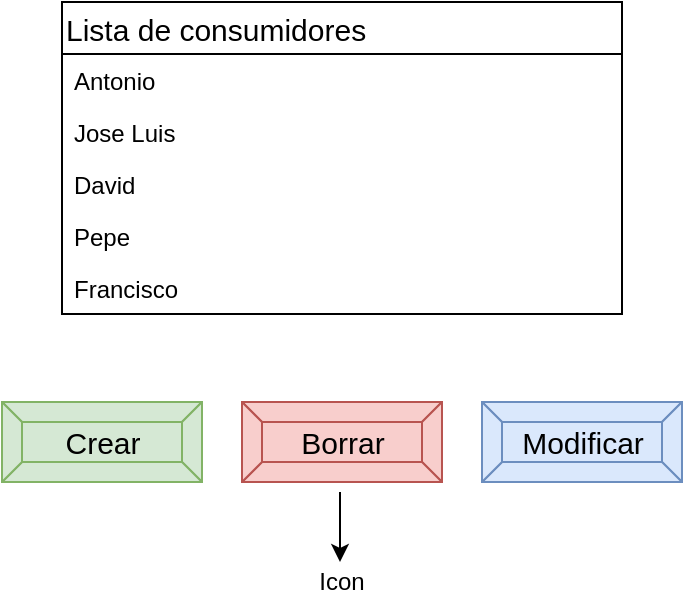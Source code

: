 <mxfile version="13.9.1" type="github" pages="9">
  <diagram id="JE7RJHUmOD-XOfDB0uFe" name="Página principal - 1">
    <mxGraphModel dx="782" dy="469" grid="1" gridSize="10" guides="1" tooltips="1" connect="1" arrows="1" fold="1" page="1" pageScale="1" pageWidth="850" pageHeight="1100" math="0" shadow="0">
      <root>
        <mxCell id="9Xrupegw-qmzZwdCUhiw-0" />
        <mxCell id="9Xrupegw-qmzZwdCUhiw-1" parent="9Xrupegw-qmzZwdCUhiw-0" />
        <mxCell id="KhyxX-JlV9OXpOjM26cw-0" value="Lista de consumidores" style="swimlane;fontStyle=0;childLayout=stackLayout;horizontal=1;startSize=26;fillColor=none;horizontalStack=0;resizeParent=1;resizeParentMax=0;resizeLast=0;collapsible=1;marginBottom=0;labelBackgroundColor=none;fontSize=15;align=left;" parent="9Xrupegw-qmzZwdCUhiw-1" vertex="1">
          <mxGeometry x="240" y="80" width="280" height="156" as="geometry" />
        </mxCell>
        <mxCell id="KhyxX-JlV9OXpOjM26cw-1" value="Antonio" style="text;strokeColor=none;fillColor=none;align=left;verticalAlign=top;spacingLeft=4;spacingRight=4;overflow=hidden;rotatable=0;points=[[0,0.5],[1,0.5]];portConstraint=eastwest;" parent="KhyxX-JlV9OXpOjM26cw-0" vertex="1">
          <mxGeometry y="26" width="280" height="26" as="geometry" />
        </mxCell>
        <mxCell id="KhyxX-JlV9OXpOjM26cw-2" value="Jose Luis" style="text;strokeColor=none;fillColor=none;align=left;verticalAlign=top;spacingLeft=4;spacingRight=4;overflow=hidden;rotatable=0;points=[[0,0.5],[1,0.5]];portConstraint=eastwest;" parent="KhyxX-JlV9OXpOjM26cw-0" vertex="1">
          <mxGeometry y="52" width="280" height="26" as="geometry" />
        </mxCell>
        <mxCell id="KhyxX-JlV9OXpOjM26cw-3" value="David" style="text;strokeColor=none;fillColor=none;align=left;verticalAlign=top;spacingLeft=4;spacingRight=4;overflow=hidden;rotatable=0;points=[[0,0.5],[1,0.5]];portConstraint=eastwest;" parent="KhyxX-JlV9OXpOjM26cw-0" vertex="1">
          <mxGeometry y="78" width="280" height="26" as="geometry" />
        </mxCell>
        <mxCell id="U7ENtaiXiIMHcHtLOBs0-0" value="Pepe" style="text;strokeColor=none;fillColor=none;align=left;verticalAlign=top;spacingLeft=4;spacingRight=4;overflow=hidden;rotatable=0;points=[[0,0.5],[1,0.5]];portConstraint=eastwest;" parent="KhyxX-JlV9OXpOjM26cw-0" vertex="1">
          <mxGeometry y="104" width="280" height="26" as="geometry" />
        </mxCell>
        <mxCell id="U7ENtaiXiIMHcHtLOBs0-1" value="Francisco " style="text;strokeColor=none;fillColor=none;align=left;verticalAlign=top;spacingLeft=4;spacingRight=4;overflow=hidden;rotatable=0;points=[[0,0.5],[1,0.5]];portConstraint=eastwest;" parent="KhyxX-JlV9OXpOjM26cw-0" vertex="1">
          <mxGeometry y="130" width="280" height="26" as="geometry" />
        </mxCell>
        <mxCell id="U7ENtaiXiIMHcHtLOBs0-3" value="Crear" style="labelPosition=center;verticalLabelPosition=middle;align=center;html=1;shape=mxgraph.basic.button;dx=10;labelBackgroundColor=none;fontSize=15;fillColor=#d5e8d4;strokeColor=#82b366;" parent="9Xrupegw-qmzZwdCUhiw-1" vertex="1">
          <mxGeometry x="210" y="280" width="100" height="40" as="geometry" />
        </mxCell>
        <mxCell id="U7ENtaiXiIMHcHtLOBs0-4" value="Borrar" style="labelPosition=center;verticalLabelPosition=middle;align=center;html=1;shape=mxgraph.basic.button;dx=10;labelBackgroundColor=none;fontSize=15;fillColor=#f8cecc;strokeColor=#b85450;" parent="9Xrupegw-qmzZwdCUhiw-1" vertex="1">
          <mxGeometry x="330" y="280" width="100" height="40" as="geometry" />
        </mxCell>
        <mxCell id="U7ENtaiXiIMHcHtLOBs0-5" value="Modificar" style="labelPosition=center;verticalLabelPosition=middle;align=center;html=1;shape=mxgraph.basic.button;dx=10;labelBackgroundColor=none;fontSize=15;fillColor=#dae8fc;strokeColor=#6c8ebf;" parent="9Xrupegw-qmzZwdCUhiw-1" vertex="1">
          <mxGeometry x="450" y="280" width="100" height="40" as="geometry" />
        </mxCell>
        <mxCell id="h-pnrAj-fxrFlI1M0Emh-0" value="" style="endArrow=classic;html=1;fontSize=14;" parent="9Xrupegw-qmzZwdCUhiw-1" edge="1">
          <mxGeometry width="50" height="50" relative="1" as="geometry">
            <mxPoint x="379" y="325" as="sourcePoint" />
            <mxPoint x="379" y="360" as="targetPoint" />
          </mxGeometry>
        </mxCell>
        <mxCell id="h-pnrAj-fxrFlI1M0Emh-1" value="Icon" style="text;html=1;strokeColor=none;fillColor=none;align=center;verticalAlign=middle;whiteSpace=wrap;rounded=0;" parent="9Xrupegw-qmzZwdCUhiw-1" vertex="1">
          <mxGeometry x="360" y="360" width="40" height="20" as="geometry" />
        </mxCell>
      </root>
    </mxGraphModel>
  </diagram>
  <diagram id="AhxQ3QgP6YB24-s7e98g" name="Página creación consumidor - 2">
    <mxGraphModel dx="782" dy="469" grid="1" gridSize="10" guides="1" tooltips="1" connect="1" arrows="1" fold="1" page="1" pageScale="1" pageWidth="850" pageHeight="1100" math="0" shadow="0">
      <root>
        <mxCell id="Jsl_DM8NN3253k9dvk3r-0" />
        <mxCell id="Jsl_DM8NN3253k9dvk3r-1" parent="Jsl_DM8NN3253k9dvk3r-0" />
        <mxCell id="ltV_RmxqZoysxGikOpJf-0" value="Creación de consumidor" style="text;strokeColor=none;fillColor=none;html=1;fontSize=24;fontStyle=1;verticalAlign=middle;align=center;" parent="Jsl_DM8NN3253k9dvk3r-1" vertex="1">
          <mxGeometry x="120" y="40" width="320" height="40" as="geometry" />
        </mxCell>
        <mxCell id="ltV_RmxqZoysxGikOpJf-1" value="Nombre:" style="text;html=1;strokeColor=none;fillColor=none;align=left;verticalAlign=middle;whiteSpace=wrap;rounded=0;fontSize=14;fontStyle=1" parent="Jsl_DM8NN3253k9dvk3r-1" vertex="1">
          <mxGeometry x="140" y="100" width="100" height="20" as="geometry" />
        </mxCell>
        <mxCell id="ltV_RmxqZoysxGikOpJf-2" value="&lt;b&gt;Dirección:&lt;/b&gt;" style="text;html=1;strokeColor=none;fillColor=none;align=left;verticalAlign=middle;whiteSpace=wrap;rounded=0;fontSize=14;" parent="Jsl_DM8NN3253k9dvk3r-1" vertex="1">
          <mxGeometry x="140" y="140" width="100" height="20" as="geometry" />
        </mxCell>
        <mxCell id="ltV_RmxqZoysxGikOpJf-3" value="Teléfono:" style="text;html=1;strokeColor=none;fillColor=none;align=left;verticalAlign=middle;whiteSpace=wrap;rounded=0;fontSize=14;fontStyle=1" parent="Jsl_DM8NN3253k9dvk3r-1" vertex="1">
          <mxGeometry x="140" y="180" width="100" height="20" as="geometry" />
        </mxCell>
        <mxCell id="ltV_RmxqZoysxGikOpJf-4" value="" style="shape=ext;double=1;rounded=0;whiteSpace=wrap;html=1;fontSize=14;align=left;" parent="Jsl_DM8NN3253k9dvk3r-1" vertex="1">
          <mxGeometry x="250" y="95" width="120" height="30" as="geometry" />
        </mxCell>
        <mxCell id="ltV_RmxqZoysxGikOpJf-5" value="" style="shape=ext;double=1;rounded=0;whiteSpace=wrap;html=1;fontSize=14;align=left;" parent="Jsl_DM8NN3253k9dvk3r-1" vertex="1">
          <mxGeometry x="250" y="135" width="120" height="30" as="geometry" />
        </mxCell>
        <mxCell id="ltV_RmxqZoysxGikOpJf-6" value="" style="shape=ext;double=1;rounded=0;whiteSpace=wrap;html=1;fontSize=14;align=left;" parent="Jsl_DM8NN3253k9dvk3r-1" vertex="1">
          <mxGeometry x="250" y="175" width="120" height="30" as="geometry" />
        </mxCell>
        <mxCell id="ltV_RmxqZoysxGikOpJf-7" value="Aceptar" style="labelPosition=center;verticalLabelPosition=middle;align=center;html=1;shape=mxgraph.basic.button;dx=10;fontSize=14;fillColor=#d5e8d4;strokeColor=#82b366;" parent="Jsl_DM8NN3253k9dvk3r-1" vertex="1">
          <mxGeometry x="140" y="240" width="100" height="40" as="geometry" />
        </mxCell>
        <mxCell id="ltV_RmxqZoysxGikOpJf-8" value="Volver" style="labelPosition=center;verticalLabelPosition=middle;align=center;html=1;shape=mxgraph.basic.button;dx=10;fontSize=14;fillColor=#dae8fc;strokeColor=#6c8ebf;" parent="Jsl_DM8NN3253k9dvk3r-1" vertex="1">
          <mxGeometry x="280" y="240" width="100" height="40" as="geometry" />
        </mxCell>
      </root>
    </mxGraphModel>
  </diagram>
  <diagram id="Oa1AIFJpWBtZ4kWfqbIr" name="Página eliminación consumidor - 3">
    <mxGraphModel dx="782" dy="469" grid="1" gridSize="10" guides="1" tooltips="1" connect="1" arrows="1" fold="1" page="1" pageScale="1" pageWidth="850" pageHeight="1100" math="0" shadow="0">
      <root>
        <mxCell id="DruD6BIXcNhoK_JJjto1-0" />
        <mxCell id="DruD6BIXcNhoK_JJjto1-1" parent="DruD6BIXcNhoK_JJjto1-0" />
        <mxCell id="r-vRzkdkO-P_DHTyWD8h-0" value="Eliminación de consumidor" style="text;strokeColor=none;fillColor=none;html=1;fontSize=24;fontStyle=1;verticalAlign=middle;align=center;" parent="DruD6BIXcNhoK_JJjto1-1" vertex="1">
          <mxGeometry x="120" y="40" width="360" height="40" as="geometry" />
        </mxCell>
        <mxCell id="Rvqy53agCTvpzT0I2d2u-0" value="Elige la id del consumidor que quieres eliminar:" style="text;html=1;strokeColor=none;fillColor=none;align=left;verticalAlign=middle;whiteSpace=wrap;rounded=0;fontSize=14;fontStyle=1" parent="DruD6BIXcNhoK_JJjto1-1" vertex="1">
          <mxGeometry x="80" y="100" width="330" height="20" as="geometry" />
        </mxCell>
        <mxCell id="Rvqy53agCTvpzT0I2d2u-1" value="" style="shape=ext;double=1;rounded=0;whiteSpace=wrap;html=1;fontSize=14;align=left;" parent="DruD6BIXcNhoK_JJjto1-1" vertex="1">
          <mxGeometry x="420" y="95" width="140" height="30" as="geometry" />
        </mxCell>
        <mxCell id="Rvqy53agCTvpzT0I2d2u-2" value="Aceptar" style="labelPosition=center;verticalLabelPosition=middle;align=center;html=1;shape=mxgraph.basic.button;dx=10;fontSize=14;fillColor=#d5e8d4;strokeColor=#82b366;" parent="DruD6BIXcNhoK_JJjto1-1" vertex="1">
          <mxGeometry x="160" y="160" width="100" height="40" as="geometry" />
        </mxCell>
        <mxCell id="Rvqy53agCTvpzT0I2d2u-3" value="Volver" style="labelPosition=center;verticalLabelPosition=middle;align=center;html=1;shape=mxgraph.basic.button;dx=10;fontSize=14;fillColor=#dae8fc;strokeColor=#6c8ebf;" parent="DruD6BIXcNhoK_JJjto1-1" vertex="1">
          <mxGeometry x="340" y="160" width="100" height="40" as="geometry" />
        </mxCell>
      </root>
    </mxGraphModel>
  </diagram>
  <diagram id="2acTlxTTTcyEw-hLG-u4" name="Página modificación consumidor - 4">
    <mxGraphModel dx="782" dy="469" grid="1" gridSize="10" guides="1" tooltips="1" connect="1" arrows="1" fold="1" page="1" pageScale="1" pageWidth="850" pageHeight="1100" math="0" shadow="0">
      <root>
        <mxCell id="6k4IRhNdPU6IsTDMQ7aX-0" />
        <mxCell id="6k4IRhNdPU6IsTDMQ7aX-1" parent="6k4IRhNdPU6IsTDMQ7aX-0" />
        <mxCell id="aW9r-9VQW-h6-OIZSxbq-0" value="Modificación del consumidor" style="text;strokeColor=none;fillColor=none;html=1;fontSize=24;fontStyle=1;verticalAlign=middle;align=center;" vertex="1" parent="6k4IRhNdPU6IsTDMQ7aX-1">
          <mxGeometry x="200" y="40" width="400" height="40" as="geometry" />
        </mxCell>
        <mxCell id="Xc3svAMCPiMy7xb7oJDv-0" value="Seleccione la id del consumidor a modificar:" style="text;html=1;strokeColor=none;fillColor=none;align=left;verticalAlign=middle;whiteSpace=wrap;rounded=0;fontSize=14;fontStyle=1" vertex="1" parent="6k4IRhNdPU6IsTDMQ7aX-1">
          <mxGeometry x="160" y="100" width="320" height="20" as="geometry" />
        </mxCell>
        <mxCell id="ElPKQbSPQjLgg6pFYG1E-0" value="" style="shape=ext;double=1;rounded=0;whiteSpace=wrap;html=1;fontSize=14;align=left;" vertex="1" parent="6k4IRhNdPU6IsTDMQ7aX-1">
          <mxGeometry x="480" y="95" width="120" height="30" as="geometry" />
        </mxCell>
        <mxCell id="YoBrDPv5hXDiClvLMSok-0" value="Nombre:" style="text;html=1;strokeColor=none;fillColor=none;align=left;verticalAlign=middle;whiteSpace=wrap;rounded=0;fontSize=14;fontStyle=1" vertex="1" parent="6k4IRhNdPU6IsTDMQ7aX-1">
          <mxGeometry x="260" y="165" width="100" height="20" as="geometry" />
        </mxCell>
        <mxCell id="YoBrDPv5hXDiClvLMSok-1" value="&lt;b&gt;Dirección:&lt;/b&gt;" style="text;html=1;strokeColor=none;fillColor=none;align=left;verticalAlign=middle;whiteSpace=wrap;rounded=0;fontSize=14;" vertex="1" parent="6k4IRhNdPU6IsTDMQ7aX-1">
          <mxGeometry x="260" y="205" width="100" height="20" as="geometry" />
        </mxCell>
        <mxCell id="YoBrDPv5hXDiClvLMSok-2" value="Teléfono:" style="text;html=1;strokeColor=none;fillColor=none;align=left;verticalAlign=middle;whiteSpace=wrap;rounded=0;fontSize=14;fontStyle=1" vertex="1" parent="6k4IRhNdPU6IsTDMQ7aX-1">
          <mxGeometry x="260" y="245" width="100" height="20" as="geometry" />
        </mxCell>
        <mxCell id="YoBrDPv5hXDiClvLMSok-3" value="" style="shape=ext;double=1;rounded=0;whiteSpace=wrap;html=1;fontSize=14;align=left;" vertex="1" parent="6k4IRhNdPU6IsTDMQ7aX-1">
          <mxGeometry x="370" y="160" width="170" height="30" as="geometry" />
        </mxCell>
        <mxCell id="YoBrDPv5hXDiClvLMSok-4" value="" style="shape=ext;double=1;rounded=0;whiteSpace=wrap;html=1;fontSize=14;align=left;" vertex="1" parent="6k4IRhNdPU6IsTDMQ7aX-1">
          <mxGeometry x="370" y="200" width="170" height="30" as="geometry" />
        </mxCell>
        <mxCell id="YoBrDPv5hXDiClvLMSok-5" value="" style="shape=ext;double=1;rounded=0;whiteSpace=wrap;html=1;fontSize=14;align=left;" vertex="1" parent="6k4IRhNdPU6IsTDMQ7aX-1">
          <mxGeometry x="370" y="240" width="170" height="30" as="geometry" />
        </mxCell>
        <mxCell id="YoBrDPv5hXDiClvLMSok-6" value="Aceptar" style="labelPosition=center;verticalLabelPosition=middle;align=center;html=1;shape=mxgraph.basic.button;dx=10;fontSize=14;fillColor=#d5e8d4;strokeColor=#82b366;" vertex="1" parent="6k4IRhNdPU6IsTDMQ7aX-1">
          <mxGeometry x="280" y="300" width="100" height="40" as="geometry" />
        </mxCell>
        <mxCell id="YoBrDPv5hXDiClvLMSok-7" value="Volver" style="labelPosition=center;verticalLabelPosition=middle;align=center;html=1;shape=mxgraph.basic.button;dx=10;fontSize=14;fillColor=#dae8fc;strokeColor=#6c8ebf;" vertex="1" parent="6k4IRhNdPU6IsTDMQ7aX-1">
          <mxGeometry x="420" y="300" width="100" height="40" as="geometry" />
        </mxCell>
      </root>
    </mxGraphModel>
  </diagram>
  <diagram id="YvA7WgkZAh0Jm4_9mcAi" name="Página Consumidor - 5">
    <mxGraphModel dx="782" dy="469" grid="1" gridSize="10" guides="1" tooltips="1" connect="1" arrows="1" fold="1" page="1" pageScale="1" pageWidth="850" pageHeight="1100" math="0" shadow="0">
      <root>
        <mxCell id="nmEBnHcrOgPKRGbSxgyo-0" />
        <mxCell id="nmEBnHcrOgPKRGbSxgyo-1" parent="nmEBnHcrOgPKRGbSxgyo-0" />
        <mxCell id="t_oUsy8aPFte7czN3ueR-0" value="Página de {consumidor}" style="text;strokeColor=none;fillColor=none;html=1;fontSize=24;fontStyle=1;verticalAlign=middle;align=center;" parent="nmEBnHcrOgPKRGbSxgyo-1" vertex="1">
          <mxGeometry x="200" y="60" width="360" height="40" as="geometry" />
        </mxCell>
      </root>
    </mxGraphModel>
  </diagram>
  <diagram id="-kXou0ZWH8-OpDwjOcQT" name="Página principal Admin">
    <mxGraphModel dx="700" dy="469" grid="1" gridSize="10" guides="1" tooltips="1" connect="1" arrows="1" fold="1" page="1" pageScale="1" pageWidth="850" pageHeight="1100" math="0" shadow="0">
      <root>
        <mxCell id="0" />
        <mxCell id="1" parent="0" />
        <mxCell id="gR05SGJRpEg1psgvBS8F-25" value="Lista de productos" style="swimlane;fontStyle=0;childLayout=stackLayout;horizontal=1;startSize=26;fillColor=none;horizontalStack=0;resizeParent=1;resizeParentMax=0;resizeLast=0;collapsible=1;marginBottom=0;labelBackgroundColor=none;" parent="1" vertex="1">
          <mxGeometry x="80" y="140" width="330" height="180" as="geometry">
            <mxRectangle x="80" y="140" width="130" height="26" as="alternateBounds" />
          </mxGeometry>
        </mxCell>
        <mxCell id="gR05SGJRpEg1psgvBS8F-26" value="Televisión LG" style="text;strokeColor=none;fillColor=none;align=left;verticalAlign=top;spacingLeft=4;spacingRight=4;overflow=hidden;rotatable=0;points=[[0,0.5],[1,0.5]];portConstraint=eastwest;" parent="gR05SGJRpEg1psgvBS8F-25" vertex="1">
          <mxGeometry y="26" width="330" height="26" as="geometry" />
        </mxCell>
        <mxCell id="gR05SGJRpEg1psgvBS8F-27" value="Libro Los piratas del Caribe" style="text;strokeColor=none;fillColor=none;align=left;verticalAlign=top;spacingLeft=4;spacingRight=4;overflow=hidden;rotatable=0;points=[[0,0.5],[1,0.5]];portConstraint=eastwest;" parent="gR05SGJRpEg1psgvBS8F-25" vertex="1">
          <mxGeometry y="52" width="330" height="26" as="geometry" />
        </mxCell>
        <mxCell id="gR05SGJRpEg1psgvBS8F-28" value="Portátil HP Pavilion" style="text;strokeColor=none;fillColor=none;align=left;verticalAlign=top;spacingLeft=4;spacingRight=4;overflow=hidden;rotatable=0;points=[[0,0.5],[1,0.5]];portConstraint=eastwest;" parent="gR05SGJRpEg1psgvBS8F-25" vertex="1">
          <mxGeometry y="78" width="330" height="26" as="geometry" />
        </mxCell>
        <mxCell id="gR05SGJRpEg1psgvBS8F-29" value="Lápiz USB Sandisk" style="text;strokeColor=none;fillColor=none;align=left;verticalAlign=top;spacingLeft=4;spacingRight=4;overflow=hidden;rotatable=0;points=[[0,0.5],[1,0.5]];portConstraint=eastwest;" parent="gR05SGJRpEg1psgvBS8F-25" vertex="1">
          <mxGeometry y="104" width="330" height="26" as="geometry" />
        </mxCell>
        <mxCell id="gR05SGJRpEg1psgvBS8F-31" value="PS5" style="text;strokeColor=none;fillColor=none;align=left;verticalAlign=top;spacingLeft=4;spacingRight=4;overflow=hidden;rotatable=0;points=[[0,0.5],[1,0.5]];portConstraint=eastwest;" parent="gR05SGJRpEg1psgvBS8F-25" vertex="1">
          <mxGeometry y="130" width="330" height="26" as="geometry" />
        </mxCell>
        <mxCell id="gR05SGJRpEg1psgvBS8F-30" value="Xbox 360" style="text;strokeColor=none;fillColor=none;align=left;verticalAlign=top;spacingLeft=4;spacingRight=4;overflow=hidden;rotatable=0;points=[[0,0.5],[1,0.5]];portConstraint=eastwest;" parent="gR05SGJRpEg1psgvBS8F-25" vertex="1">
          <mxGeometry y="156" width="330" height="24" as="geometry" />
        </mxCell>
        <mxCell id="S6MyYWpCMzpuNsBZOVK9-1" value="Añadir producto" style="labelPosition=center;verticalLabelPosition=middle;align=center;html=1;shape=mxgraph.basic.button;dx=10;labelBackgroundColor=none;fontSize=14;fillColor=#d5e8d4;strokeColor=#82b366;" parent="1" vertex="1">
          <mxGeometry x="80" y="79" width="150" height="41" as="geometry" />
        </mxCell>
        <mxCell id="S6MyYWpCMzpuNsBZOVK9-2" value="Eliminar producto" style="labelPosition=center;verticalLabelPosition=middle;align=center;html=1;shape=mxgraph.basic.button;dx=10;labelBackgroundColor=none;fontSize=14;fillColor=#f8cecc;strokeColor=#b85450;" parent="1" vertex="1">
          <mxGeometry x="250" y="80" width="150" height="40" as="geometry" />
        </mxCell>
        <mxCell id="S6MyYWpCMzpuNsBZOVK9-4" value="Ocultar productos" style="labelPosition=center;verticalLabelPosition=middle;align=center;html=1;shape=mxgraph.basic.button;dx=10;labelBackgroundColor=none;fontSize=14;fillColor=#ffe6cc;strokeColor=#d79b00;" parent="1" vertex="1">
          <mxGeometry x="80" y="340" width="140" height="40" as="geometry" />
        </mxCell>
        <mxCell id="S6MyYWpCMzpuNsBZOVK9-5" value="Mostrar productos" style="labelPosition=center;verticalLabelPosition=middle;align=center;html=1;shape=mxgraph.basic.button;dx=10;labelBackgroundColor=none;fontSize=14;fillColor=#e1d5e7;strokeColor=#9673a6;" parent="1" vertex="1">
          <mxGeometry x="241.25" y="340" width="148.75" height="40" as="geometry" />
        </mxCell>
        <mxCell id="ta6h360RTWkcMTR6-gS9-1" value="Modificar producto" style="labelPosition=center;verticalLabelPosition=middle;align=center;html=1;shape=mxgraph.basic.button;dx=10;labelBackgroundColor=none;fontSize=15;fillColor=#dae8fc;strokeColor=#6c8ebf;" parent="1" vertex="1">
          <mxGeometry x="420" y="79" width="160" height="41" as="geometry" />
        </mxCell>
      </root>
    </mxGraphModel>
  </diagram>
  <diagram id="EpSklnjM6drHWeSckDdh" name="Añadir producto">
    <mxGraphModel dx="700" dy="469" grid="1" gridSize="10" guides="1" tooltips="1" connect="1" arrows="1" fold="1" page="1" pageScale="1" pageWidth="850" pageHeight="1100" math="0" shadow="0">
      <root>
        <mxCell id="eoLg2DgX_vbLqCLr8q_D-0" />
        <mxCell id="eoLg2DgX_vbLqCLr8q_D-1" parent="eoLg2DgX_vbLqCLr8q_D-0" />
        <mxCell id="80ZxUhsEcsR78zghRv0Y-0" value="Añadir producto" style="text;strokeColor=none;fillColor=none;html=1;fontSize=24;fontStyle=1;verticalAlign=middle;align=left;labelBackgroundColor=none;" parent="eoLg2DgX_vbLqCLr8q_D-1" vertex="1">
          <mxGeometry x="80" y="40" width="200" height="40" as="geometry" />
        </mxCell>
        <mxCell id="T_oBSgKgi12EW4hJVRo8-0" value="&lt;font style=&quot;font-size: 14px&quot;&gt;&lt;b&gt;Nombre:&lt;/b&gt;&lt;/font&gt;" style="text;html=1;strokeColor=none;fillColor=none;align=left;verticalAlign=middle;whiteSpace=wrap;rounded=0;labelBackgroundColor=none;" parent="eoLg2DgX_vbLqCLr8q_D-1" vertex="1">
          <mxGeometry x="80" y="100" width="100" height="40" as="geometry" />
        </mxCell>
        <mxCell id="T_oBSgKgi12EW4hJVRo8-1" value="&lt;font style=&quot;font-size: 14px&quot;&gt;&lt;b&gt;Descripción:&lt;/b&gt;&lt;/font&gt;" style="text;html=1;strokeColor=none;fillColor=none;align=left;verticalAlign=middle;whiteSpace=wrap;rounded=0;labelBackgroundColor=none;" parent="eoLg2DgX_vbLqCLr8q_D-1" vertex="1">
          <mxGeometry x="80" y="150" width="100" height="40" as="geometry" />
        </mxCell>
        <mxCell id="T_oBSgKgi12EW4hJVRo8-3" value="&lt;font style=&quot;font-size: 14px&quot;&gt;&lt;b&gt;Precio:&lt;/b&gt;&lt;/font&gt;" style="text;html=1;strokeColor=none;fillColor=none;align=left;verticalAlign=middle;whiteSpace=wrap;rounded=0;labelBackgroundColor=none;" parent="eoLg2DgX_vbLqCLr8q_D-1" vertex="1">
          <mxGeometry x="80" y="285" width="100" height="40" as="geometry" />
        </mxCell>
        <mxCell id="T_oBSgKgi12EW4hJVRo8-4" value="&lt;font style=&quot;font-size: 14px&quot;&gt;&lt;b&gt;Imagen&lt;/b&gt;&lt;/font&gt;:" style="text;html=1;strokeColor=none;fillColor=none;align=left;verticalAlign=middle;whiteSpace=wrap;rounded=0;labelBackgroundColor=none;" parent="eoLg2DgX_vbLqCLr8q_D-1" vertex="1">
          <mxGeometry x="80" y="340" width="100" height="40" as="geometry" />
        </mxCell>
        <mxCell id="T_oBSgKgi12EW4hJVRo8-6" value="" style="shape=ext;double=1;rounded=0;whiteSpace=wrap;html=1;labelBackgroundColor=none;" parent="eoLg2DgX_vbLqCLr8q_D-1" vertex="1">
          <mxGeometry x="200" y="105" width="280" height="30" as="geometry" />
        </mxCell>
        <mxCell id="T_oBSgKgi12EW4hJVRo8-7" value="" style="shape=ext;double=1;rounded=0;whiteSpace=wrap;html=1;labelBackgroundColor=none;" parent="eoLg2DgX_vbLqCLr8q_D-1" vertex="1">
          <mxGeometry x="200" y="155" width="280" height="115" as="geometry" />
        </mxCell>
        <mxCell id="T_oBSgKgi12EW4hJVRo8-8" value="&amp;nbsp; &amp;nbsp;€" style="shape=ext;double=1;rounded=0;whiteSpace=wrap;html=1;labelBackgroundColor=none;" parent="eoLg2DgX_vbLqCLr8q_D-1" vertex="1">
          <mxGeometry x="200" y="290" width="160" height="30" as="geometry" />
        </mxCell>
        <mxCell id="s8zlXhn04edEyTtrqNsh-0" value="" style="shape=ext;double=1;rounded=0;whiteSpace=wrap;html=1;labelBackgroundColor=none;align=left;" parent="eoLg2DgX_vbLqCLr8q_D-1" vertex="1">
          <mxGeometry x="200" y="345" width="280" height="30" as="geometry" />
        </mxCell>
        <mxCell id="rpCAVQmyaWQvb7cmvqSd-0" value="Aceptar" style="labelPosition=center;verticalLabelPosition=middle;align=center;html=1;shape=mxgraph.basic.button;dx=10;labelBackgroundColor=none;fontSize=14;fillColor=#d5e8d4;strokeColor=#82b366;" parent="eoLg2DgX_vbLqCLr8q_D-1" vertex="1">
          <mxGeometry x="80" y="420" width="100" height="40" as="geometry" />
        </mxCell>
        <mxCell id="GSdb7VGaHVoLob-Kgu7E-0" value="Volver" style="labelPosition=center;verticalLabelPosition=middle;align=center;html=1;shape=mxgraph.basic.button;dx=10;labelBackgroundColor=none;fontSize=15;fillColor=#dae8fc;strokeColor=#6c8ebf;" parent="eoLg2DgX_vbLqCLr8q_D-1" vertex="1">
          <mxGeometry x="210" y="420" width="100" height="40" as="geometry" />
        </mxCell>
      </root>
    </mxGraphModel>
  </diagram>
  <diagram id="i1UHRpn6TNowyPyujp69" name="Eliminar producto">
    <mxGraphModel dx="700" dy="469" grid="1" gridSize="10" guides="1" tooltips="1" connect="1" arrows="1" fold="1" page="1" pageScale="1" pageWidth="850" pageHeight="1100" math="0" shadow="0">
      <root>
        <mxCell id="dKcQIGC4B1ddM-EPqeOf-0" />
        <mxCell id="dKcQIGC4B1ddM-EPqeOf-1" parent="dKcQIGC4B1ddM-EPqeOf-0" />
        <mxCell id="CVvC9UaCx_BRj3oylWxW-0" value="Eliminar producto" style="text;strokeColor=none;fillColor=none;html=1;fontSize=24;fontStyle=1;verticalAlign=middle;align=left;labelBackgroundColor=none;" parent="dKcQIGC4B1ddM-EPqeOf-1" vertex="1">
          <mxGeometry x="80" y="40" width="230" height="40" as="geometry" />
        </mxCell>
        <mxCell id="iufEf8XvvwWsv6v5gURF-0" value="Seleccione el id del producto a eliminar:&#xa;" style="text;strokeColor=none;fillColor=none;spacingLeft=4;spacingRight=4;overflow=hidden;rotatable=0;points=[[0,0.5],[1,0.5]];portConstraint=eastwest;fontSize=15;labelBackgroundColor=none;align=left;" parent="dKcQIGC4B1ddM-EPqeOf-1" vertex="1">
          <mxGeometry x="80" y="100" width="290" height="30" as="geometry" />
        </mxCell>
        <mxCell id="NV6vfhAtVrK03lanVFU0-0" value="Aceptar" style="labelPosition=center;verticalLabelPosition=middle;align=center;html=1;shape=mxgraph.basic.button;dx=10;labelBackgroundColor=none;fontSize=15;fillColor=#d5e8d4;strokeColor=#82b366;" parent="dKcQIGC4B1ddM-EPqeOf-1" vertex="1">
          <mxGeometry x="100" y="150" width="100" height="50" as="geometry" />
        </mxCell>
        <mxCell id="BtEGoiQxCkub0tXUlkNn-0" value="" style="shape=ext;double=1;rounded=0;whiteSpace=wrap;html=1;labelBackgroundColor=none;fontSize=15;align=left;" parent="dKcQIGC4B1ddM-EPqeOf-1" vertex="1">
          <mxGeometry x="380" y="100" width="85" height="30" as="geometry" />
        </mxCell>
        <mxCell id="anUZ7a6iwOS8t_lDdpCg-0" value="Volver" style="labelPosition=center;verticalLabelPosition=middle;align=center;html=1;shape=mxgraph.basic.button;dx=10;labelBackgroundColor=none;fontSize=15;fillColor=#dae8fc;strokeColor=#6c8ebf;" parent="dKcQIGC4B1ddM-EPqeOf-1" vertex="1">
          <mxGeometry x="240" y="150" width="100" height="50" as="geometry" />
        </mxCell>
      </root>
    </mxGraphModel>
  </diagram>
  <diagram id="dolk8pr5YzEO9Zzxz6Rz" name="Modificar producto">
    <mxGraphModel dx="700" dy="469" grid="1" gridSize="10" guides="1" tooltips="1" connect="1" arrows="1" fold="1" page="1" pageScale="1" pageWidth="850" pageHeight="1100" math="0" shadow="0">
      <root>
        <mxCell id="Foez7qP9RRV14owIFAZb-0" />
        <mxCell id="Foez7qP9RRV14owIFAZb-1" parent="Foez7qP9RRV14owIFAZb-0" />
        <mxCell id="Foez7qP9RRV14owIFAZb-2" value="Modificar producto" style="text;strokeColor=none;fillColor=none;html=1;fontSize=24;fontStyle=1;verticalAlign=middle;align=left;labelBackgroundColor=none;" parent="Foez7qP9RRV14owIFAZb-1" vertex="1">
          <mxGeometry x="80" y="80" width="240" height="40" as="geometry" />
        </mxCell>
        <mxCell id="Foez7qP9RRV14owIFAZb-3" value="Selecciona la id del producto a modificar:&amp;nbsp;" style="text;html=1;strokeColor=none;fillColor=none;align=left;verticalAlign=middle;whiteSpace=wrap;rounded=0;labelBackgroundColor=none;fontSize=15;" parent="Foez7qP9RRV14owIFAZb-1" vertex="1">
          <mxGeometry x="80" y="140" width="280" height="20" as="geometry" />
        </mxCell>
        <mxCell id="Foez7qP9RRV14owIFAZb-4" value="" style="shape=ext;double=1;rounded=0;whiteSpace=wrap;html=1;labelBackgroundColor=none;fontSize=15;align=left;" parent="Foez7qP9RRV14owIFAZb-1" vertex="1">
          <mxGeometry x="390" y="135" width="140" height="30" as="geometry" />
        </mxCell>
        <mxCell id="Foez7qP9RRV14owIFAZb-5" value="Nombre:" style="text;html=1;strokeColor=none;fillColor=none;align=left;verticalAlign=middle;whiteSpace=wrap;rounded=0;labelBackgroundColor=none;fontSize=15;" parent="Foez7qP9RRV14owIFAZb-1" vertex="1">
          <mxGeometry x="80" y="200" width="120" height="20" as="geometry" />
        </mxCell>
        <mxCell id="Foez7qP9RRV14owIFAZb-6" value="Descripción:" style="text;html=1;strokeColor=none;fillColor=none;align=left;verticalAlign=middle;whiteSpace=wrap;rounded=0;labelBackgroundColor=none;fontSize=15;" parent="Foez7qP9RRV14owIFAZb-1" vertex="1">
          <mxGeometry x="80" y="250" width="120" height="20" as="geometry" />
        </mxCell>
        <mxCell id="5H4t6lHf4Ji-EVsMelwR-0" value="" style="shape=ext;double=1;rounded=0;whiteSpace=wrap;html=1;labelBackgroundColor=none;fontSize=15;align=left;" parent="Foez7qP9RRV14owIFAZb-1" vertex="1">
          <mxGeometry x="220" y="195" width="220" height="30" as="geometry" />
        </mxCell>
        <mxCell id="5H4t6lHf4Ji-EVsMelwR-1" value="" style="shape=ext;double=1;rounded=0;whiteSpace=wrap;html=1;labelBackgroundColor=none;fontSize=15;align=left;" parent="Foez7qP9RRV14owIFAZb-1" vertex="1">
          <mxGeometry x="220" y="245" width="220" height="95" as="geometry" />
        </mxCell>
        <mxCell id="5H4t6lHf4Ji-EVsMelwR-2" value="Precio:" style="text;html=1;strokeColor=none;fillColor=none;align=left;verticalAlign=middle;whiteSpace=wrap;rounded=0;labelBackgroundColor=none;fontSize=15;" parent="Foez7qP9RRV14owIFAZb-1" vertex="1">
          <mxGeometry x="80" y="370" width="120" height="20" as="geometry" />
        </mxCell>
        <mxCell id="5H4t6lHf4Ji-EVsMelwR-3" value="&amp;nbsp; &amp;nbsp; &amp;nbsp;€" style="shape=ext;double=1;rounded=0;whiteSpace=wrap;html=1;labelBackgroundColor=none;fontSize=15;align=center;" parent="Foez7qP9RRV14owIFAZb-1" vertex="1">
          <mxGeometry x="220" y="365" width="220" height="30" as="geometry" />
        </mxCell>
        <mxCell id="OenQc6-03lJLg97E2AVS-0" value="Imagen:&amp;nbsp;" style="text;html=1;strokeColor=none;fillColor=none;align=left;verticalAlign=middle;whiteSpace=wrap;rounded=0;labelBackgroundColor=none;fontSize=15;" parent="Foez7qP9RRV14owIFAZb-1" vertex="1">
          <mxGeometry x="80" y="450" width="120" height="20" as="geometry" />
        </mxCell>
        <mxCell id="OenQc6-03lJLg97E2AVS-1" value="" style="shape=ext;double=1;rounded=0;whiteSpace=wrap;html=1;labelBackgroundColor=none;fontSize=15;align=left;" parent="Foez7qP9RRV14owIFAZb-1" vertex="1">
          <mxGeometry x="220" y="445" width="220" height="30" as="geometry" />
        </mxCell>
        <mxCell id="OenQc6-03lJLg97E2AVS-2" value="Modificar" style="labelPosition=center;verticalLabelPosition=middle;align=center;html=1;shape=mxgraph.basic.button;dx=10;labelBackgroundColor=none;fontSize=15;fillColor=#d5e8d4;strokeColor=#82b366;" parent="Foez7qP9RRV14owIFAZb-1" vertex="1">
          <mxGeometry x="80" y="520" width="100" height="40" as="geometry" />
        </mxCell>
        <mxCell id="OenQc6-03lJLg97E2AVS-3" value="Volver" style="labelPosition=center;verticalLabelPosition=middle;align=center;html=1;shape=mxgraph.basic.button;dx=10;labelBackgroundColor=none;fontSize=15;fillColor=#dae8fc;strokeColor=#6c8ebf;" parent="Foez7qP9RRV14owIFAZb-1" vertex="1">
          <mxGeometry x="220" y="520" width="100" height="40" as="geometry" />
        </mxCell>
      </root>
    </mxGraphModel>
  </diagram>
</mxfile>
